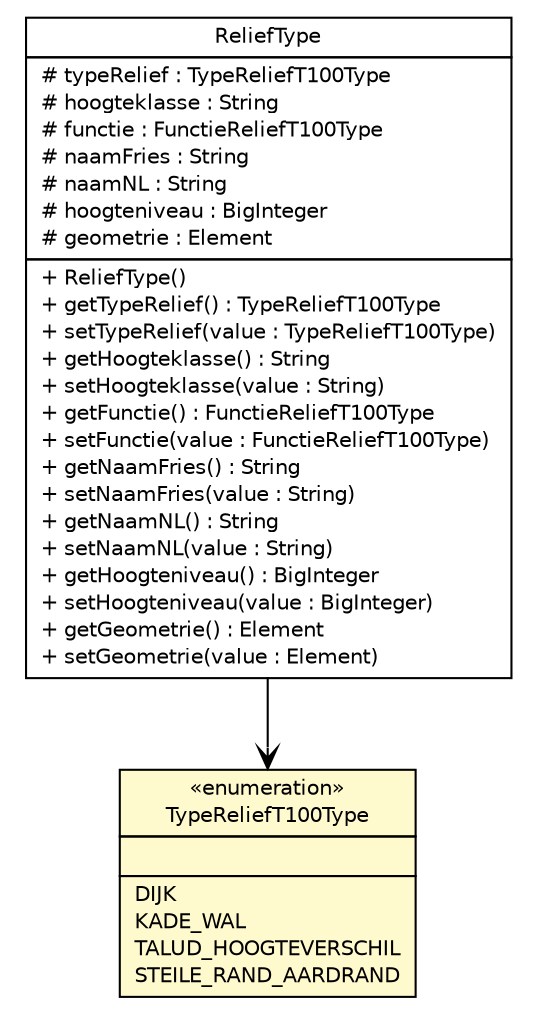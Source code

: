 #!/usr/local/bin/dot
#
# Class diagram 
# Generated by UMLGraph version R5_6-24-gf6e263 (http://www.umlgraph.org/)
#

digraph G {
	edge [fontname="Helvetica",fontsize=10,labelfontname="Helvetica",labelfontsize=10];
	node [fontname="Helvetica",fontsize=10,shape=plaintext];
	nodesep=0.25;
	ranksep=0.5;
	// nl.b3p.topnl.top100nl.ReliefType
	c43936 [label=<<table title="nl.b3p.topnl.top100nl.ReliefType" border="0" cellborder="1" cellspacing="0" cellpadding="2" port="p" href="./ReliefType.html">
		<tr><td><table border="0" cellspacing="0" cellpadding="1">
<tr><td align="center" balign="center"> ReliefType </td></tr>
		</table></td></tr>
		<tr><td><table border="0" cellspacing="0" cellpadding="1">
<tr><td align="left" balign="left"> # typeRelief : TypeReliefT100Type </td></tr>
<tr><td align="left" balign="left"> # hoogteklasse : String </td></tr>
<tr><td align="left" balign="left"> # functie : FunctieReliefT100Type </td></tr>
<tr><td align="left" balign="left"> # naamFries : String </td></tr>
<tr><td align="left" balign="left"> # naamNL : String </td></tr>
<tr><td align="left" balign="left"> # hoogteniveau : BigInteger </td></tr>
<tr><td align="left" balign="left"> # geometrie : Element </td></tr>
		</table></td></tr>
		<tr><td><table border="0" cellspacing="0" cellpadding="1">
<tr><td align="left" balign="left"> + ReliefType() </td></tr>
<tr><td align="left" balign="left"> + getTypeRelief() : TypeReliefT100Type </td></tr>
<tr><td align="left" balign="left"> + setTypeRelief(value : TypeReliefT100Type) </td></tr>
<tr><td align="left" balign="left"> + getHoogteklasse() : String </td></tr>
<tr><td align="left" balign="left"> + setHoogteklasse(value : String) </td></tr>
<tr><td align="left" balign="left"> + getFunctie() : FunctieReliefT100Type </td></tr>
<tr><td align="left" balign="left"> + setFunctie(value : FunctieReliefT100Type) </td></tr>
<tr><td align="left" balign="left"> + getNaamFries() : String </td></tr>
<tr><td align="left" balign="left"> + setNaamFries(value : String) </td></tr>
<tr><td align="left" balign="left"> + getNaamNL() : String </td></tr>
<tr><td align="left" balign="left"> + setNaamNL(value : String) </td></tr>
<tr><td align="left" balign="left"> + getHoogteniveau() : BigInteger </td></tr>
<tr><td align="left" balign="left"> + setHoogteniveau(value : BigInteger) </td></tr>
<tr><td align="left" balign="left"> + getGeometrie() : Element </td></tr>
<tr><td align="left" balign="left"> + setGeometrie(value : Element) </td></tr>
		</table></td></tr>
		</table>>, URL="./ReliefType.html", fontname="Helvetica", fontcolor="black", fontsize=10.0];
	// nl.b3p.topnl.top100nl.TypeReliefT100Type
	c43949 [label=<<table title="nl.b3p.topnl.top100nl.TypeReliefT100Type" border="0" cellborder="1" cellspacing="0" cellpadding="2" port="p" bgcolor="lemonChiffon" href="./TypeReliefT100Type.html">
		<tr><td><table border="0" cellspacing="0" cellpadding="1">
<tr><td align="center" balign="center"> &#171;enumeration&#187; </td></tr>
<tr><td align="center" balign="center"> TypeReliefT100Type </td></tr>
		</table></td></tr>
		<tr><td><table border="0" cellspacing="0" cellpadding="1">
<tr><td align="left" balign="left">  </td></tr>
		</table></td></tr>
		<tr><td><table border="0" cellspacing="0" cellpadding="1">
<tr><td align="left" balign="left"> DIJK </td></tr>
<tr><td align="left" balign="left"> KADE_WAL </td></tr>
<tr><td align="left" balign="left"> TALUD_HOOGTEVERSCHIL </td></tr>
<tr><td align="left" balign="left"> STEILE_RAND_AARDRAND </td></tr>
		</table></td></tr>
		</table>>, URL="./TypeReliefT100Type.html", fontname="Helvetica", fontcolor="black", fontsize=10.0];
	// nl.b3p.topnl.top100nl.ReliefType NAVASSOC nl.b3p.topnl.top100nl.TypeReliefT100Type
	c43936:p -> c43949:p [taillabel="", label="", headlabel="", fontname="Helvetica", fontcolor="black", fontsize=10.0, color="black", arrowhead=open];
}

